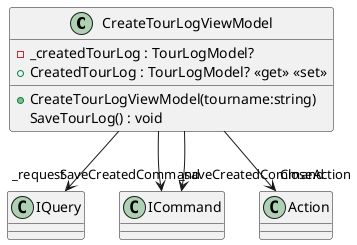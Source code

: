 @startuml
class CreateTourLogViewModel {
    - _createdTourLog : TourLogModel?
    + CreatedTourLog : TourLogModel? <<get>> <<set>>
    + CreateTourLogViewModel(tourname:string)
    SaveTourLog() : void
}
CreateTourLogViewModel --> "_request" IQuery
CreateTourLogViewModel --> "_saveCreatedCommand" ICommand
CreateTourLogViewModel --> "SaveCreatedCommand" ICommand
CreateTourLogViewModel --> "CloseAction" Action
@enduml
